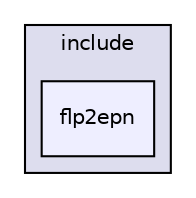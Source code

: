 digraph "/home/travis/build/AliceO2Group/AliceO2/Examples/flp2epn/include/flp2epn" {
  bgcolor=transparent;
  compound=true
  node [ fontsize="10", fontname="Helvetica"];
  edge [ labelfontsize="10", labelfontname="Helvetica"];
  subgraph clusterdir_25da5b6f0f1cf28bd2e49e6af2d3795e {
    graph [ bgcolor="#ddddee", pencolor="black", label="include" fontname="Helvetica", fontsize="10", URL="dir_25da5b6f0f1cf28bd2e49e6af2d3795e.html"]
  dir_86b066a1d6d29a5054f96fb467386d19 [shape=box, label="flp2epn", style="filled", fillcolor="#eeeeff", pencolor="black", URL="dir_86b066a1d6d29a5054f96fb467386d19.html"];
  }
}
